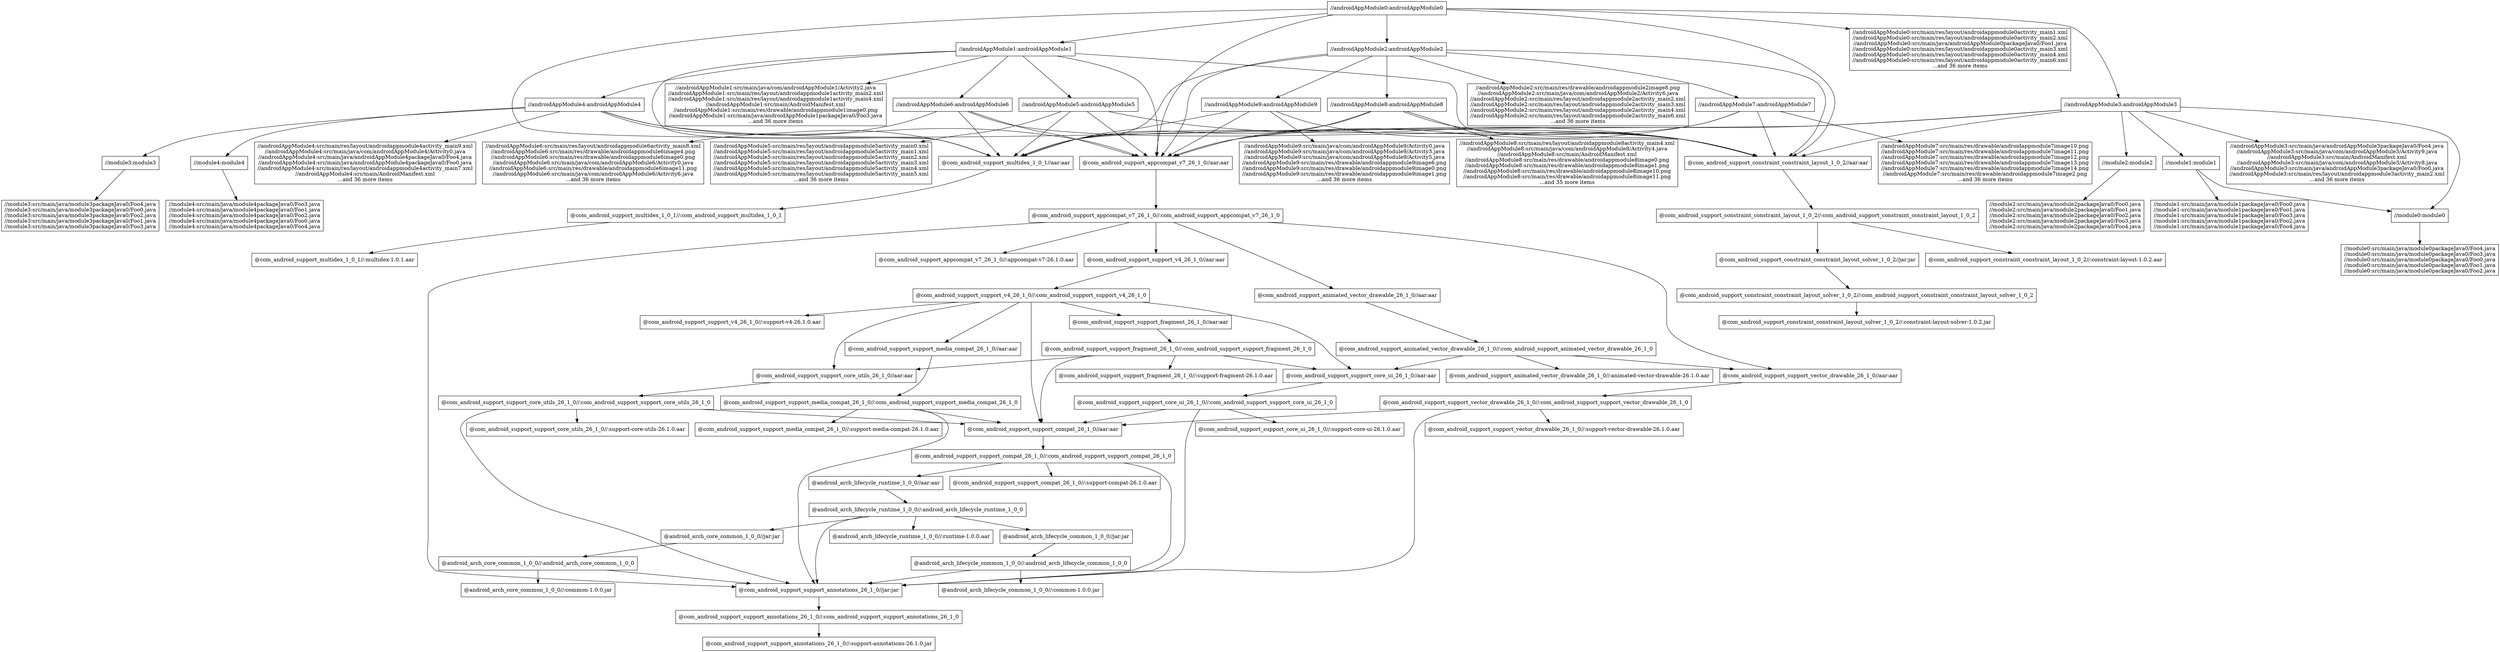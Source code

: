 digraph mygraph {
  node [shape=box];
"//androidAppModule0:androidAppModule0"
"//androidAppModule0:androidAppModule0" -> "//androidAppModule1:androidAppModule1"
"//androidAppModule0:androidAppModule0" -> "//androidAppModule2:androidAppModule2"
"//androidAppModule0:androidAppModule0" -> "//androidAppModule3:androidAppModule3"
"//androidAppModule0:androidAppModule0" -> "@com_android_support_appcompat_v7_26_1_0//aar:aar"
"//androidAppModule0:androidAppModule0" -> "@com_android_support_constraint_constraint_layout_1_0_2//aar:aar"
"//androidAppModule0:androidAppModule0" -> "//androidAppModule0:src/main/res/layout/androidappmodule0activity_main1.xml\n//androidAppModule0:src/main/res/layout/androidappmodule0activity_main2.xml\n//androidAppModule0:src/main/java/androidAppModule0packageJava0/Foo1.java\n//androidAppModule0:src/main/res/layout/androidappmodule0activity_main3.xml\n//androidAppModule0:src/main/res/layout/androidappmodule0activity_main4.xml\n//androidAppModule0:src/main/res/layout/androidappmodule0activity_main6.xml\n...and 36 more items"
"//androidAppModule0:androidAppModule0" -> "@com_android_support_multidex_1_0_1//aar:aar"
"//androidAppModule3:androidAppModule3"
"//androidAppModule3:androidAppModule3" -> "//module0:module0"
"//androidAppModule3:androidAppModule3" -> "//module1:module1"
"//androidAppModule3:androidAppModule3" -> "//module2:module2"
"//androidAppModule3:androidAppModule3" -> "@com_android_support_appcompat_v7_26_1_0//aar:aar"
"//androidAppModule3:androidAppModule3" -> "@com_android_support_constraint_constraint_layout_1_0_2//aar:aar"
"//androidAppModule3:androidAppModule3" -> "//androidAppModule3:src/main/java/androidAppModule3packageJava0/Foo4.java\n//androidAppModule3:src/main/java/com/androidAppModule3/Activity9.java\n//androidAppModule3:src/main/AndroidManifest.xml\n//androidAppModule3:src/main/java/com/androidAppModule3/Activity8.java\n//androidAppModule3:src/main/java/androidAppModule3packageJava0/Foo0.java\n//androidAppModule3:src/main/res/layout/androidappmodule3activity_main2.xml\n...and 36 more items"
"//androidAppModule3:androidAppModule3" -> "@com_android_support_multidex_1_0_1//aar:aar"
"//androidAppModule2:androidAppModule2"
"//androidAppModule2:androidAppModule2" -> "//androidAppModule7:androidAppModule7"
"//androidAppModule2:androidAppModule2" -> "//androidAppModule8:androidAppModule8"
"//androidAppModule2:androidAppModule2" -> "//androidAppModule9:androidAppModule9"
"//androidAppModule2:androidAppModule2" -> "@com_android_support_appcompat_v7_26_1_0//aar:aar"
"//androidAppModule2:androidAppModule2" -> "@com_android_support_constraint_constraint_layout_1_0_2//aar:aar"
"//androidAppModule2:androidAppModule2" -> "//androidAppModule2:src/main/res/drawable/androidappmodule2image8.png\n//androidAppModule2:src/main/java/com/androidAppModule2/Activity6.java\n//androidAppModule2:src/main/res/layout/androidappmodule2activity_main2.xml\n//androidAppModule2:src/main/res/layout/androidappmodule2activity_main3.xml\n//androidAppModule2:src/main/res/layout/androidappmodule2activity_main4.xml\n//androidAppModule2:src/main/res/layout/androidappmodule2activity_main6.xml\n...and 36 more items"
"//androidAppModule2:androidAppModule2" -> "@com_android_support_multidex_1_0_1//aar:aar"
"//androidAppModule1:androidAppModule1"
"//androidAppModule1:androidAppModule1" -> "//androidAppModule4:androidAppModule4"
"//androidAppModule1:androidAppModule1" -> "//androidAppModule5:androidAppModule5"
"//androidAppModule1:androidAppModule1" -> "//androidAppModule6:androidAppModule6"
"//androidAppModule1:androidAppModule1" -> "@com_android_support_appcompat_v7_26_1_0//aar:aar"
"//androidAppModule1:androidAppModule1" -> "@com_android_support_constraint_constraint_layout_1_0_2//aar:aar"
"//androidAppModule1:androidAppModule1" -> "//androidAppModule1:src/main/java/com/androidAppModule1/Activity2.java\n//androidAppModule1:src/main/res/layout/androidappmodule1activity_main2.xml\n//androidAppModule1:src/main/res/layout/androidappmodule1activity_main4.xml\n//androidAppModule1:src/main/AndroidManifest.xml\n//androidAppModule1:src/main/res/drawable/androidappmodule1image0.png\n//androidAppModule1:src/main/java/androidAppModule1packageJava0/Foo3.java\n...and 36 more items"
"//androidAppModule1:androidAppModule1" -> "@com_android_support_multidex_1_0_1//aar:aar"
"//androidAppModule1:src/main/java/com/androidAppModule1/Activity2.java\n//androidAppModule1:src/main/res/layout/androidappmodule1activity_main2.xml\n//androidAppModule1:src/main/res/layout/androidappmodule1activity_main4.xml\n//androidAppModule1:src/main/AndroidManifest.xml\n//androidAppModule1:src/main/res/drawable/androidappmodule1image0.png\n//androidAppModule1:src/main/java/androidAppModule1packageJava0/Foo3.java\n...and 36 more items"
"//module1:module1"
"//module1:module1" -> "//module1:src/main/java/module1packageJava0/Foo0.java\n//module1:src/main/java/module1packageJava0/Foo1.java\n//module1:src/main/java/module1packageJava0/Foo3.java\n//module1:src/main/java/module1packageJava0/Foo2.java\n//module1:src/main/java/module1packageJava0/Foo4.java"
"//module1:module1" -> "//module0:module0"
"//module0:module0"
"//module0:module0" -> "//module0:src/main/java/module0packageJava0/Foo4.java\n//module0:src/main/java/module0packageJava0/Foo3.java\n//module0:src/main/java/module0packageJava0/Foo0.java\n//module0:src/main/java/module0packageJava0/Foo1.java\n//module0:src/main/java/module0packageJava0/Foo2.java"
"//module0:src/main/java/module0packageJava0/Foo4.java\n//module0:src/main/java/module0packageJava0/Foo3.java\n//module0:src/main/java/module0packageJava0/Foo0.java\n//module0:src/main/java/module0packageJava0/Foo1.java\n//module0:src/main/java/module0packageJava0/Foo2.java"
"//androidAppModule9:androidAppModule9"
"//androidAppModule9:androidAppModule9" -> "@com_android_support_appcompat_v7_26_1_0//aar:aar"
"//androidAppModule9:androidAppModule9" -> "@com_android_support_constraint_constraint_layout_1_0_2//aar:aar"
"//androidAppModule9:androidAppModule9" -> "//androidAppModule9:src/main/java/com/androidAppModule9/Activity0.java\n//androidAppModule9:src/main/java/com/androidAppModule9/Activity3.java\n//androidAppModule9:src/main/java/com/androidAppModule9/Activity5.java\n//androidAppModule9:src/main/res/drawable/androidappmodule9image6.png\n//androidAppModule9:src/main/res/drawable/androidappmodule9image0.png\n//androidAppModule9:src/main/res/drawable/androidappmodule9image1.png\n...and 36 more items"
"//androidAppModule9:androidAppModule9" -> "@com_android_support_multidex_1_0_1//aar:aar"
"//androidAppModule2:src/main/res/drawable/androidappmodule2image8.png\n//androidAppModule2:src/main/java/com/androidAppModule2/Activity6.java\n//androidAppModule2:src/main/res/layout/androidappmodule2activity_main2.xml\n//androidAppModule2:src/main/res/layout/androidappmodule2activity_main3.xml\n//androidAppModule2:src/main/res/layout/androidappmodule2activity_main4.xml\n//androidAppModule2:src/main/res/layout/androidappmodule2activity_main6.xml\n...and 36 more items"
"//androidAppModule7:androidAppModule7"
"//androidAppModule7:androidAppModule7" -> "@com_android_support_appcompat_v7_26_1_0//aar:aar"
"//androidAppModule7:androidAppModule7" -> "@com_android_support_constraint_constraint_layout_1_0_2//aar:aar"
"//androidAppModule7:androidAppModule7" -> "//androidAppModule7:src/main/res/drawable/androidappmodule7image10.png\n//androidAppModule7:src/main/res/drawable/androidappmodule7image11.png\n//androidAppModule7:src/main/res/drawable/androidappmodule7image12.png\n//androidAppModule7:src/main/res/drawable/androidappmodule7image13.png\n//androidAppModule7:src/main/res/drawable/androidappmodule7image14.png\n//androidAppModule7:src/main/res/drawable/androidappmodule7image2.png\n...and 36 more items"
"//androidAppModule7:androidAppModule7" -> "@com_android_support_multidex_1_0_1//aar:aar"
"//androidAppModule5:androidAppModule5"
"//androidAppModule5:androidAppModule5" -> "@com_android_support_appcompat_v7_26_1_0//aar:aar"
"//androidAppModule5:androidAppModule5" -> "@com_android_support_constraint_constraint_layout_1_0_2//aar:aar"
"//androidAppModule5:androidAppModule5" -> "//androidAppModule5:src/main/res/layout/androidappmodule5activity_main0.xml\n//androidAppModule5:src/main/res/layout/androidappmodule5activity_main1.xml\n//androidAppModule5:src/main/res/layout/androidappmodule5activity_main2.xml\n//androidAppModule5:src/main/res/layout/androidappmodule5activity_main3.xml\n//androidAppModule5:src/main/res/layout/androidappmodule5activity_main4.xml\n//androidAppModule5:src/main/res/layout/androidappmodule5activity_main5.xml\n...and 36 more items"
"//androidAppModule5:androidAppModule5" -> "@com_android_support_multidex_1_0_1//aar:aar"
"//androidAppModule5:src/main/res/layout/androidappmodule5activity_main0.xml\n//androidAppModule5:src/main/res/layout/androidappmodule5activity_main1.xml\n//androidAppModule5:src/main/res/layout/androidappmodule5activity_main2.xml\n//androidAppModule5:src/main/res/layout/androidappmodule5activity_main3.xml\n//androidAppModule5:src/main/res/layout/androidappmodule5activity_main4.xml\n//androidAppModule5:src/main/res/layout/androidappmodule5activity_main5.xml\n...and 36 more items"
"//androidAppModule7:src/main/res/drawable/androidappmodule7image10.png\n//androidAppModule7:src/main/res/drawable/androidappmodule7image11.png\n//androidAppModule7:src/main/res/drawable/androidappmodule7image12.png\n//androidAppModule7:src/main/res/drawable/androidappmodule7image13.png\n//androidAppModule7:src/main/res/drawable/androidappmodule7image14.png\n//androidAppModule7:src/main/res/drawable/androidappmodule7image2.png\n...and 36 more items"
"//module2:module2"
"//module2:module2" -> "//module2:src/main/java/module2packageJava0/Foo0.java\n//module2:src/main/java/module2packageJava0/Foo1.java\n//module2:src/main/java/module2packageJava0/Foo2.java\n//module2:src/main/java/module2packageJava0/Foo3.java\n//module2:src/main/java/module2packageJava0/Foo4.java"
"//androidAppModule9:src/main/java/com/androidAppModule9/Activity0.java\n//androidAppModule9:src/main/java/com/androidAppModule9/Activity3.java\n//androidAppModule9:src/main/java/com/androidAppModule9/Activity5.java\n//androidAppModule9:src/main/res/drawable/androidappmodule9image6.png\n//androidAppModule9:src/main/res/drawable/androidappmodule9image0.png\n//androidAppModule9:src/main/res/drawable/androidappmodule9image1.png\n...and 36 more items"
"//androidAppModule3:src/main/java/androidAppModule3packageJava0/Foo4.java\n//androidAppModule3:src/main/java/com/androidAppModule3/Activity9.java\n//androidAppModule3:src/main/AndroidManifest.xml\n//androidAppModule3:src/main/java/com/androidAppModule3/Activity8.java\n//androidAppModule3:src/main/java/androidAppModule3packageJava0/Foo0.java\n//androidAppModule3:src/main/res/layout/androidappmodule3activity_main2.xml\n...and 36 more items"
"//module1:src/main/java/module1packageJava0/Foo0.java\n//module1:src/main/java/module1packageJava0/Foo1.java\n//module1:src/main/java/module1packageJava0/Foo3.java\n//module1:src/main/java/module1packageJava0/Foo2.java\n//module1:src/main/java/module1packageJava0/Foo4.java"
"//module2:src/main/java/module2packageJava0/Foo0.java\n//module2:src/main/java/module2packageJava0/Foo1.java\n//module2:src/main/java/module2packageJava0/Foo2.java\n//module2:src/main/java/module2packageJava0/Foo3.java\n//module2:src/main/java/module2packageJava0/Foo4.java"
"//androidAppModule6:androidAppModule6"
"//androidAppModule6:androidAppModule6" -> "@com_android_support_appcompat_v7_26_1_0//aar:aar"
"//androidAppModule6:androidAppModule6" -> "@com_android_support_constraint_constraint_layout_1_0_2//aar:aar"
"//androidAppModule6:androidAppModule6" -> "//androidAppModule6:src/main/res/layout/androidappmodule6activity_main8.xml\n//androidAppModule6:src/main/res/drawable/androidappmodule6image4.png\n//androidAppModule6:src/main/res/drawable/androidappmodule6image0.png\n//androidAppModule6:src/main/java/com/androidAppModule6/Activity0.java\n//androidAppModule6:src/main/res/drawable/androidappmodule6image11.png\n//androidAppModule6:src/main/java/com/androidAppModule6/Activity6.java\n...and 36 more items"
"//androidAppModule6:androidAppModule6" -> "@com_android_support_multidex_1_0_1//aar:aar"
"//androidAppModule6:src/main/res/layout/androidappmodule6activity_main8.xml\n//androidAppModule6:src/main/res/drawable/androidappmodule6image4.png\n//androidAppModule6:src/main/res/drawable/androidappmodule6image0.png\n//androidAppModule6:src/main/java/com/androidAppModule6/Activity0.java\n//androidAppModule6:src/main/res/drawable/androidappmodule6image11.png\n//androidAppModule6:src/main/java/com/androidAppModule6/Activity6.java\n...and 36 more items"
"//androidAppModule4:androidAppModule4"
"//androidAppModule4:androidAppModule4" -> "//module3:module3"
"//androidAppModule4:androidAppModule4" -> "//module4:module4"
"//androidAppModule4:androidAppModule4" -> "@com_android_support_appcompat_v7_26_1_0//aar:aar"
"//androidAppModule4:androidAppModule4" -> "@com_android_support_constraint_constraint_layout_1_0_2//aar:aar"
"//androidAppModule4:androidAppModule4" -> "//androidAppModule4:src/main/res/layout/androidappmodule4activity_main9.xml\n//androidAppModule4:src/main/java/com/androidAppModule4/Activity0.java\n//androidAppModule4:src/main/java/androidAppModule4packageJava0/Foo4.java\n//androidAppModule4:src/main/java/androidAppModule4packageJava0/Foo0.java\n//androidAppModule4:src/main/res/layout/androidappmodule4activity_main7.xml\n//androidAppModule4:src/main/AndroidManifest.xml\n...and 36 more items"
"//androidAppModule4:androidAppModule4" -> "@com_android_support_multidex_1_0_1//aar:aar"
"//module4:module4"
"//module4:module4" -> "//module4:src/main/java/module4packageJava0/Foo3.java\n//module4:src/main/java/module4packageJava0/Foo1.java\n//module4:src/main/java/module4packageJava0/Foo2.java\n//module4:src/main/java/module4packageJava0/Foo0.java\n//module4:src/main/java/module4packageJava0/Foo4.java"
"//module4:src/main/java/module4packageJava0/Foo3.java\n//module4:src/main/java/module4packageJava0/Foo1.java\n//module4:src/main/java/module4packageJava0/Foo2.java\n//module4:src/main/java/module4packageJava0/Foo0.java\n//module4:src/main/java/module4packageJava0/Foo4.java"
"//module3:module3"
"//module3:module3" -> "//module3:src/main/java/module3packageJava0/Foo4.java\n//module3:src/main/java/module3packageJava0/Foo0.java\n//module3:src/main/java/module3packageJava0/Foo2.java\n//module3:src/main/java/module3packageJava0/Foo1.java\n//module3:src/main/java/module3packageJava0/Foo3.java"
"//module3:src/main/java/module3packageJava0/Foo4.java\n//module3:src/main/java/module3packageJava0/Foo0.java\n//module3:src/main/java/module3packageJava0/Foo2.java\n//module3:src/main/java/module3packageJava0/Foo1.java\n//module3:src/main/java/module3packageJava0/Foo3.java"
"//androidAppModule0:src/main/res/layout/androidappmodule0activity_main1.xml\n//androidAppModule0:src/main/res/layout/androidappmodule0activity_main2.xml\n//androidAppModule0:src/main/java/androidAppModule0packageJava0/Foo1.java\n//androidAppModule0:src/main/res/layout/androidappmodule0activity_main3.xml\n//androidAppModule0:src/main/res/layout/androidappmodule0activity_main4.xml\n//androidAppModule0:src/main/res/layout/androidappmodule0activity_main6.xml\n...and 36 more items"
"//androidAppModule8:androidAppModule8"
"//androidAppModule8:androidAppModule8" -> "@com_android_support_appcompat_v7_26_1_0//aar:aar"
"//androidAppModule8:androidAppModule8" -> "@com_android_support_constraint_constraint_layout_1_0_2//aar:aar"
"//androidAppModule8:androidAppModule8" -> "//androidAppModule8:src/main/res/layout/androidappmodule8activity_main4.xml\n//androidAppModule8:src/main/java/com/androidAppModule8/Activity4.java\n//androidAppModule8:src/main/AndroidManifest.xml\n//androidAppModule8:src/main/res/drawable/androidappmodule8image0.png\n//androidAppModule8:src/main/res/drawable/androidappmodule8image1.png\n//androidAppModule8:src/main/res/drawable/androidappmodule8image10.png\n//androidAppModule8:src/main/res/drawable/androidappmodule8image11.png\n...and 35 more items"
"//androidAppModule8:androidAppModule8" -> "@com_android_support_multidex_1_0_1//aar:aar"
"@com_android_support_multidex_1_0_1//aar:aar"
"@com_android_support_multidex_1_0_1//aar:aar" -> "@com_android_support_multidex_1_0_1//:com_android_support_multidex_1_0_1"
"@com_android_support_multidex_1_0_1//:com_android_support_multidex_1_0_1"
"@com_android_support_multidex_1_0_1//:com_android_support_multidex_1_0_1" -> "@com_android_support_multidex_1_0_1//:multidex-1.0.1.aar"
"@com_android_support_multidex_1_0_1//:multidex-1.0.1.aar"
"//androidAppModule8:src/main/res/layout/androidappmodule8activity_main4.xml\n//androidAppModule8:src/main/java/com/androidAppModule8/Activity4.java\n//androidAppModule8:src/main/AndroidManifest.xml\n//androidAppModule8:src/main/res/drawable/androidappmodule8image0.png\n//androidAppModule8:src/main/res/drawable/androidappmodule8image1.png\n//androidAppModule8:src/main/res/drawable/androidappmodule8image10.png\n//androidAppModule8:src/main/res/drawable/androidappmodule8image11.png\n...and 35 more items"
"@com_android_support_constraint_constraint_layout_1_0_2//aar:aar"
"@com_android_support_constraint_constraint_layout_1_0_2//aar:aar" -> "@com_android_support_constraint_constraint_layout_1_0_2//:com_android_support_constraint_constraint_layout_1_0_2"
"@com_android_support_constraint_constraint_layout_1_0_2//:com_android_support_constraint_constraint_layout_1_0_2"
"@com_android_support_constraint_constraint_layout_1_0_2//:com_android_support_constraint_constraint_layout_1_0_2" -> "@com_android_support_constraint_constraint_layout_1_0_2//:constraint-layout-1.0.2.aar"
"@com_android_support_constraint_constraint_layout_1_0_2//:com_android_support_constraint_constraint_layout_1_0_2" -> "@com_android_support_constraint_constraint_layout_solver_1_0_2//jar:jar"
"@com_android_support_constraint_constraint_layout_solver_1_0_2//jar:jar"
"@com_android_support_constraint_constraint_layout_solver_1_0_2//jar:jar" -> "@com_android_support_constraint_constraint_layout_solver_1_0_2//:com_android_support_constraint_constraint_layout_solver_1_0_2"
"@com_android_support_constraint_constraint_layout_solver_1_0_2//:com_android_support_constraint_constraint_layout_solver_1_0_2"
"@com_android_support_constraint_constraint_layout_solver_1_0_2//:com_android_support_constraint_constraint_layout_solver_1_0_2" -> "@com_android_support_constraint_constraint_layout_solver_1_0_2//:constraint-layout-solver-1.0.2.jar"
"@com_android_support_constraint_constraint_layout_solver_1_0_2//:constraint-layout-solver-1.0.2.jar"
"@com_android_support_constraint_constraint_layout_1_0_2//:constraint-layout-1.0.2.aar"
"@com_android_support_appcompat_v7_26_1_0//aar:aar"
"@com_android_support_appcompat_v7_26_1_0//aar:aar" -> "@com_android_support_appcompat_v7_26_1_0//:com_android_support_appcompat_v7_26_1_0"
"@com_android_support_appcompat_v7_26_1_0//:com_android_support_appcompat_v7_26_1_0"
"@com_android_support_appcompat_v7_26_1_0//:com_android_support_appcompat_v7_26_1_0" -> "@com_android_support_animated_vector_drawable_26_1_0//aar:aar"
"@com_android_support_appcompat_v7_26_1_0//:com_android_support_appcompat_v7_26_1_0" -> "@com_android_support_support_annotations_26_1_0//jar:jar"
"@com_android_support_appcompat_v7_26_1_0//:com_android_support_appcompat_v7_26_1_0" -> "@com_android_support_support_vector_drawable_26_1_0//aar:aar"
"@com_android_support_appcompat_v7_26_1_0//:com_android_support_appcompat_v7_26_1_0" -> "@com_android_support_appcompat_v7_26_1_0//:appcompat-v7-26.1.0.aar"
"@com_android_support_appcompat_v7_26_1_0//:com_android_support_appcompat_v7_26_1_0" -> "@com_android_support_support_v4_26_1_0//aar:aar"
"@com_android_support_support_v4_26_1_0//aar:aar"
"@com_android_support_support_v4_26_1_0//aar:aar" -> "@com_android_support_support_v4_26_1_0//:com_android_support_support_v4_26_1_0"
"@com_android_support_support_v4_26_1_0//:com_android_support_support_v4_26_1_0"
"@com_android_support_support_v4_26_1_0//:com_android_support_support_v4_26_1_0" -> "@com_android_support_support_core_utils_26_1_0//aar:aar"
"@com_android_support_support_v4_26_1_0//:com_android_support_support_v4_26_1_0" -> "@com_android_support_support_fragment_26_1_0//aar:aar"
"@com_android_support_support_v4_26_1_0//:com_android_support_support_v4_26_1_0" -> "@com_android_support_support_compat_26_1_0//aar:aar"
"@com_android_support_support_v4_26_1_0//:com_android_support_support_v4_26_1_0" -> "@com_android_support_support_v4_26_1_0//:support-v4-26.1.0.aar"
"@com_android_support_support_v4_26_1_0//:com_android_support_support_v4_26_1_0" -> "@com_android_support_support_core_ui_26_1_0//aar:aar"
"@com_android_support_support_v4_26_1_0//:com_android_support_support_v4_26_1_0" -> "@com_android_support_support_media_compat_26_1_0//aar:aar"
"@com_android_support_support_media_compat_26_1_0//aar:aar"
"@com_android_support_support_media_compat_26_1_0//aar:aar" -> "@com_android_support_support_media_compat_26_1_0//:com_android_support_support_media_compat_26_1_0"
"@com_android_support_support_media_compat_26_1_0//:com_android_support_support_media_compat_26_1_0"
"@com_android_support_support_media_compat_26_1_0//:com_android_support_support_media_compat_26_1_0" -> "@com_android_support_support_annotations_26_1_0//jar:jar"
"@com_android_support_support_media_compat_26_1_0//:com_android_support_support_media_compat_26_1_0" -> "@com_android_support_support_media_compat_26_1_0//:support-media-compat-26.1.0.aar"
"@com_android_support_support_media_compat_26_1_0//:com_android_support_support_media_compat_26_1_0" -> "@com_android_support_support_compat_26_1_0//aar:aar"
"@com_android_support_support_media_compat_26_1_0//:support-media-compat-26.1.0.aar"
"@com_android_support_support_v4_26_1_0//:support-v4-26.1.0.aar"
"@com_android_support_support_fragment_26_1_0//aar:aar"
"@com_android_support_support_fragment_26_1_0//aar:aar" -> "@com_android_support_support_fragment_26_1_0//:com_android_support_support_fragment_26_1_0"
"@com_android_support_support_fragment_26_1_0//:com_android_support_support_fragment_26_1_0"
"@com_android_support_support_fragment_26_1_0//:com_android_support_support_fragment_26_1_0" -> "@com_android_support_support_core_utils_26_1_0//aar:aar"
"@com_android_support_support_fragment_26_1_0//:com_android_support_support_fragment_26_1_0" -> "@com_android_support_support_compat_26_1_0//aar:aar"
"@com_android_support_support_fragment_26_1_0//:com_android_support_support_fragment_26_1_0" -> "@com_android_support_support_fragment_26_1_0//:support-fragment-26.1.0.aar"
"@com_android_support_support_fragment_26_1_0//:com_android_support_support_fragment_26_1_0" -> "@com_android_support_support_core_ui_26_1_0//aar:aar"
"@com_android_support_support_core_utils_26_1_0//aar:aar"
"@com_android_support_support_core_utils_26_1_0//aar:aar" -> "@com_android_support_support_core_utils_26_1_0//:com_android_support_support_core_utils_26_1_0"
"@com_android_support_support_core_utils_26_1_0//:com_android_support_support_core_utils_26_1_0"
"@com_android_support_support_core_utils_26_1_0//:com_android_support_support_core_utils_26_1_0" -> "@com_android_support_support_annotations_26_1_0//jar:jar"
"@com_android_support_support_core_utils_26_1_0//:com_android_support_support_core_utils_26_1_0" -> "@com_android_support_support_core_utils_26_1_0//:support-core-utils-26.1.0.aar"
"@com_android_support_support_core_utils_26_1_0//:com_android_support_support_core_utils_26_1_0" -> "@com_android_support_support_compat_26_1_0//aar:aar"
"@com_android_support_support_core_utils_26_1_0//:support-core-utils-26.1.0.aar"
"@com_android_support_appcompat_v7_26_1_0//:appcompat-v7-26.1.0.aar"
"@com_android_support_animated_vector_drawable_26_1_0//aar:aar"
"@com_android_support_animated_vector_drawable_26_1_0//aar:aar" -> "@com_android_support_animated_vector_drawable_26_1_0//:com_android_support_animated_vector_drawable_26_1_0"
"@com_android_support_animated_vector_drawable_26_1_0//:com_android_support_animated_vector_drawable_26_1_0"
"@com_android_support_animated_vector_drawable_26_1_0//:com_android_support_animated_vector_drawable_26_1_0" -> "@com_android_support_support_vector_drawable_26_1_0//aar:aar"
"@com_android_support_animated_vector_drawable_26_1_0//:com_android_support_animated_vector_drawable_26_1_0" -> "@com_android_support_animated_vector_drawable_26_1_0//:animated-vector-drawable-26.1.0.aar"
"@com_android_support_animated_vector_drawable_26_1_0//:com_android_support_animated_vector_drawable_26_1_0" -> "@com_android_support_support_core_ui_26_1_0//aar:aar"
"@com_android_support_support_core_ui_26_1_0//aar:aar"
"@com_android_support_support_core_ui_26_1_0//aar:aar" -> "@com_android_support_support_core_ui_26_1_0//:com_android_support_support_core_ui_26_1_0"
"@com_android_support_support_core_ui_26_1_0//:com_android_support_support_core_ui_26_1_0"
"@com_android_support_support_core_ui_26_1_0//:com_android_support_support_core_ui_26_1_0" -> "@com_android_support_support_annotations_26_1_0//jar:jar"
"@com_android_support_support_core_ui_26_1_0//:com_android_support_support_core_ui_26_1_0" -> "@com_android_support_support_core_ui_26_1_0//:support-core-ui-26.1.0.aar"
"@com_android_support_support_core_ui_26_1_0//:com_android_support_support_core_ui_26_1_0" -> "@com_android_support_support_compat_26_1_0//aar:aar"
"@com_android_support_support_core_ui_26_1_0//:support-core-ui-26.1.0.aar"
"@com_android_support_animated_vector_drawable_26_1_0//:animated-vector-drawable-26.1.0.aar"
"@com_android_support_support_vector_drawable_26_1_0//aar:aar"
"@com_android_support_support_vector_drawable_26_1_0//aar:aar" -> "@com_android_support_support_vector_drawable_26_1_0//:com_android_support_support_vector_drawable_26_1_0"
"@com_android_support_support_vector_drawable_26_1_0//:com_android_support_support_vector_drawable_26_1_0"
"@com_android_support_support_vector_drawable_26_1_0//:com_android_support_support_vector_drawable_26_1_0" -> "@com_android_support_support_annotations_26_1_0//jar:jar"
"@com_android_support_support_vector_drawable_26_1_0//:com_android_support_support_vector_drawable_26_1_0" -> "@com_android_support_support_vector_drawable_26_1_0//:support-vector-drawable-26.1.0.aar"
"@com_android_support_support_vector_drawable_26_1_0//:com_android_support_support_vector_drawable_26_1_0" -> "@com_android_support_support_compat_26_1_0//aar:aar"
"@com_android_support_support_compat_26_1_0//aar:aar"
"@com_android_support_support_compat_26_1_0//aar:aar" -> "@com_android_support_support_compat_26_1_0//:com_android_support_support_compat_26_1_0"
"@com_android_support_support_compat_26_1_0//:com_android_support_support_compat_26_1_0"
"@com_android_support_support_compat_26_1_0//:com_android_support_support_compat_26_1_0" -> "@com_android_support_support_annotations_26_1_0//jar:jar"
"@com_android_support_support_compat_26_1_0//:com_android_support_support_compat_26_1_0" -> "@com_android_support_support_compat_26_1_0//:support-compat-26.1.0.aar"
"@com_android_support_support_compat_26_1_0//:com_android_support_support_compat_26_1_0" -> "@android_arch_lifecycle_runtime_1_0_0//aar:aar"
"@android_arch_lifecycle_runtime_1_0_0//aar:aar"
"@android_arch_lifecycle_runtime_1_0_0//aar:aar" -> "@android_arch_lifecycle_runtime_1_0_0//:android_arch_lifecycle_runtime_1_0_0"
"@android_arch_lifecycle_runtime_1_0_0//:android_arch_lifecycle_runtime_1_0_0"
"@android_arch_lifecycle_runtime_1_0_0//:android_arch_lifecycle_runtime_1_0_0" -> "@com_android_support_support_annotations_26_1_0//jar:jar"
"@android_arch_lifecycle_runtime_1_0_0//:android_arch_lifecycle_runtime_1_0_0" -> "@android_arch_core_common_1_0_0//jar:jar"
"@android_arch_lifecycle_runtime_1_0_0//:android_arch_lifecycle_runtime_1_0_0" -> "@android_arch_lifecycle_runtime_1_0_0//:runtime-1.0.0.aar"
"@android_arch_lifecycle_runtime_1_0_0//:android_arch_lifecycle_runtime_1_0_0" -> "@android_arch_lifecycle_common_1_0_0//jar:jar"
"@android_arch_lifecycle_common_1_0_0//jar:jar"
"@android_arch_lifecycle_common_1_0_0//jar:jar" -> "@android_arch_lifecycle_common_1_0_0//:android_arch_lifecycle_common_1_0_0"
"@android_arch_lifecycle_common_1_0_0//:android_arch_lifecycle_common_1_0_0"
"@android_arch_lifecycle_common_1_0_0//:android_arch_lifecycle_common_1_0_0" -> "@android_arch_lifecycle_common_1_0_0//:common-1.0.0.jar"
"@android_arch_lifecycle_common_1_0_0//:android_arch_lifecycle_common_1_0_0" -> "@com_android_support_support_annotations_26_1_0//jar:jar"
"@android_arch_lifecycle_common_1_0_0//:common-1.0.0.jar"
"@android_arch_lifecycle_runtime_1_0_0//:runtime-1.0.0.aar"
"@android_arch_core_common_1_0_0//jar:jar"
"@android_arch_core_common_1_0_0//jar:jar" -> "@android_arch_core_common_1_0_0//:android_arch_core_common_1_0_0"
"@android_arch_core_common_1_0_0//:android_arch_core_common_1_0_0"
"@android_arch_core_common_1_0_0//:android_arch_core_common_1_0_0" -> "@android_arch_core_common_1_0_0//:common-1.0.0.jar"
"@android_arch_core_common_1_0_0//:android_arch_core_common_1_0_0" -> "@com_android_support_support_annotations_26_1_0//jar:jar"
"@android_arch_core_common_1_0_0//:common-1.0.0.jar"
"@com_android_support_support_compat_26_1_0//:support-compat-26.1.0.aar"
"@com_android_support_support_vector_drawable_26_1_0//:support-vector-drawable-26.1.0.aar"
"@com_android_support_support_annotations_26_1_0//jar:jar"
"@com_android_support_support_annotations_26_1_0//jar:jar" -> "@com_android_support_support_annotations_26_1_0//:com_android_support_support_annotations_26_1_0"
"@com_android_support_support_annotations_26_1_0//:com_android_support_support_annotations_26_1_0"
"@com_android_support_support_annotations_26_1_0//:com_android_support_support_annotations_26_1_0" -> "@com_android_support_support_annotations_26_1_0//:support-annotations-26.1.0.jar"
"@com_android_support_support_annotations_26_1_0//:support-annotations-26.1.0.jar"
"@com_android_support_support_fragment_26_1_0//:support-fragment-26.1.0.aar"
"//androidAppModule4:src/main/res/layout/androidappmodule4activity_main9.xml\n//androidAppModule4:src/main/java/com/androidAppModule4/Activity0.java\n//androidAppModule4:src/main/java/androidAppModule4packageJava0/Foo4.java\n//androidAppModule4:src/main/java/androidAppModule4packageJava0/Foo0.java\n//androidAppModule4:src/main/res/layout/androidappmodule4activity_main7.xml\n//androidAppModule4:src/main/AndroidManifest.xml\n...and 36 more items"
}
